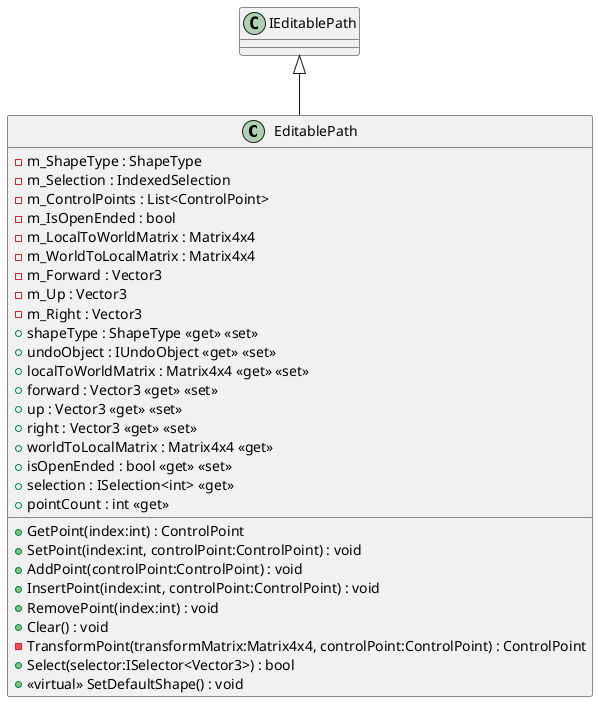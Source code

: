 @startuml
class EditablePath {
    - m_ShapeType : ShapeType
    - m_Selection : IndexedSelection
    - m_ControlPoints : List<ControlPoint>
    - m_IsOpenEnded : bool
    - m_LocalToWorldMatrix : Matrix4x4
    - m_WorldToLocalMatrix : Matrix4x4
    - m_Forward : Vector3
    - m_Up : Vector3
    - m_Right : Vector3
    + shapeType : ShapeType <<get>> <<set>>
    + undoObject : IUndoObject <<get>> <<set>>
    + localToWorldMatrix : Matrix4x4 <<get>> <<set>>
    + forward : Vector3 <<get>> <<set>>
    + up : Vector3 <<get>> <<set>>
    + right : Vector3 <<get>> <<set>>
    + worldToLocalMatrix : Matrix4x4 <<get>>
    + isOpenEnded : bool <<get>> <<set>>
    + selection : ISelection<int> <<get>>
    + pointCount : int <<get>>
    + GetPoint(index:int) : ControlPoint
    + SetPoint(index:int, controlPoint:ControlPoint) : void
    + AddPoint(controlPoint:ControlPoint) : void
    + InsertPoint(index:int, controlPoint:ControlPoint) : void
    + RemovePoint(index:int) : void
    + Clear() : void
    - TransformPoint(transformMatrix:Matrix4x4, controlPoint:ControlPoint) : ControlPoint
    + Select(selector:ISelector<Vector3>) : bool
    + <<virtual>> SetDefaultShape() : void
}
IEditablePath <|-- EditablePath
@enduml
